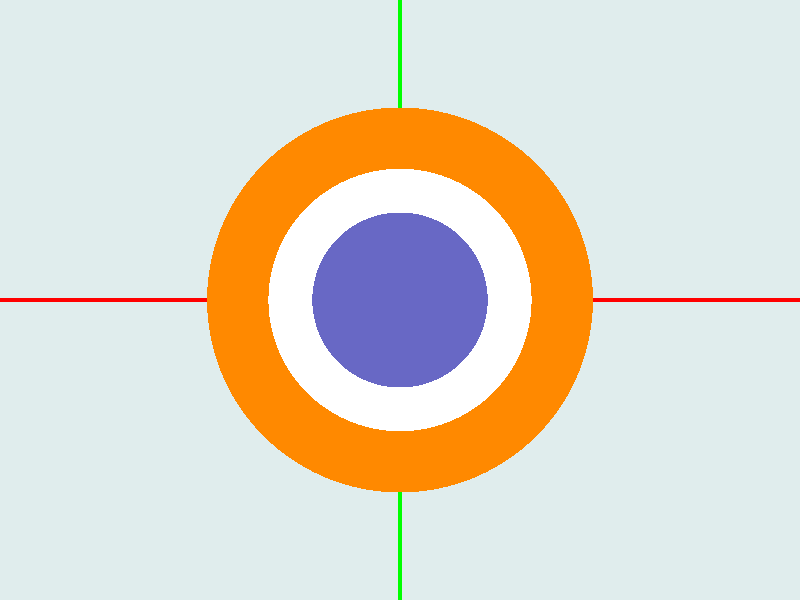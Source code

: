 #include "colors.inc"
#include "shapes.inc"

// 物体
#declare S_disk = object { Disk_Z scale<1.0, 1.0, 0.1> pigment { color NavyBlue } }
#declare M_disk = difference {
	object { Disk_Z scale<1.5, 1.5, 0.1> pigment { color White } }
	object { Disk_Z scale<1.0, 1.0, 0.2> }
}
#declare L_disk = difference {
	object { Disk_Z scale<2.2, 2.2, 0.1> pigment { color OrangeRed } }
	object { Disk_Z scale<1.5, 1.5, 0.2> }
}

merge {
	object { S_disk }
	object { M_disk }
	object { L_disk }
}

// 座標軸
object { Cylinder_X scale 0.02 pigment{color Red} }    // x軸
object { Cylinder_Y scale 0.02 pigment{color Green} }  // y軸
//object { Cylinder_Z scale 0.02 pigment{color Blue} }   // z軸

// 背景
background { color LightBlue }

// 照明
light_source {
  <500, 800, -600>           // 照明の位置
  color White*2
  parallel point_at <0, 0, 0>
}

// カメラ
camera{
  location <0.0, 0.0, -8.0>  // カメラの位置
  look_at <0.0, 0.0, 0.0>    // カメラの注目する位置
  angle 60  		     // カメラの視野角
}

